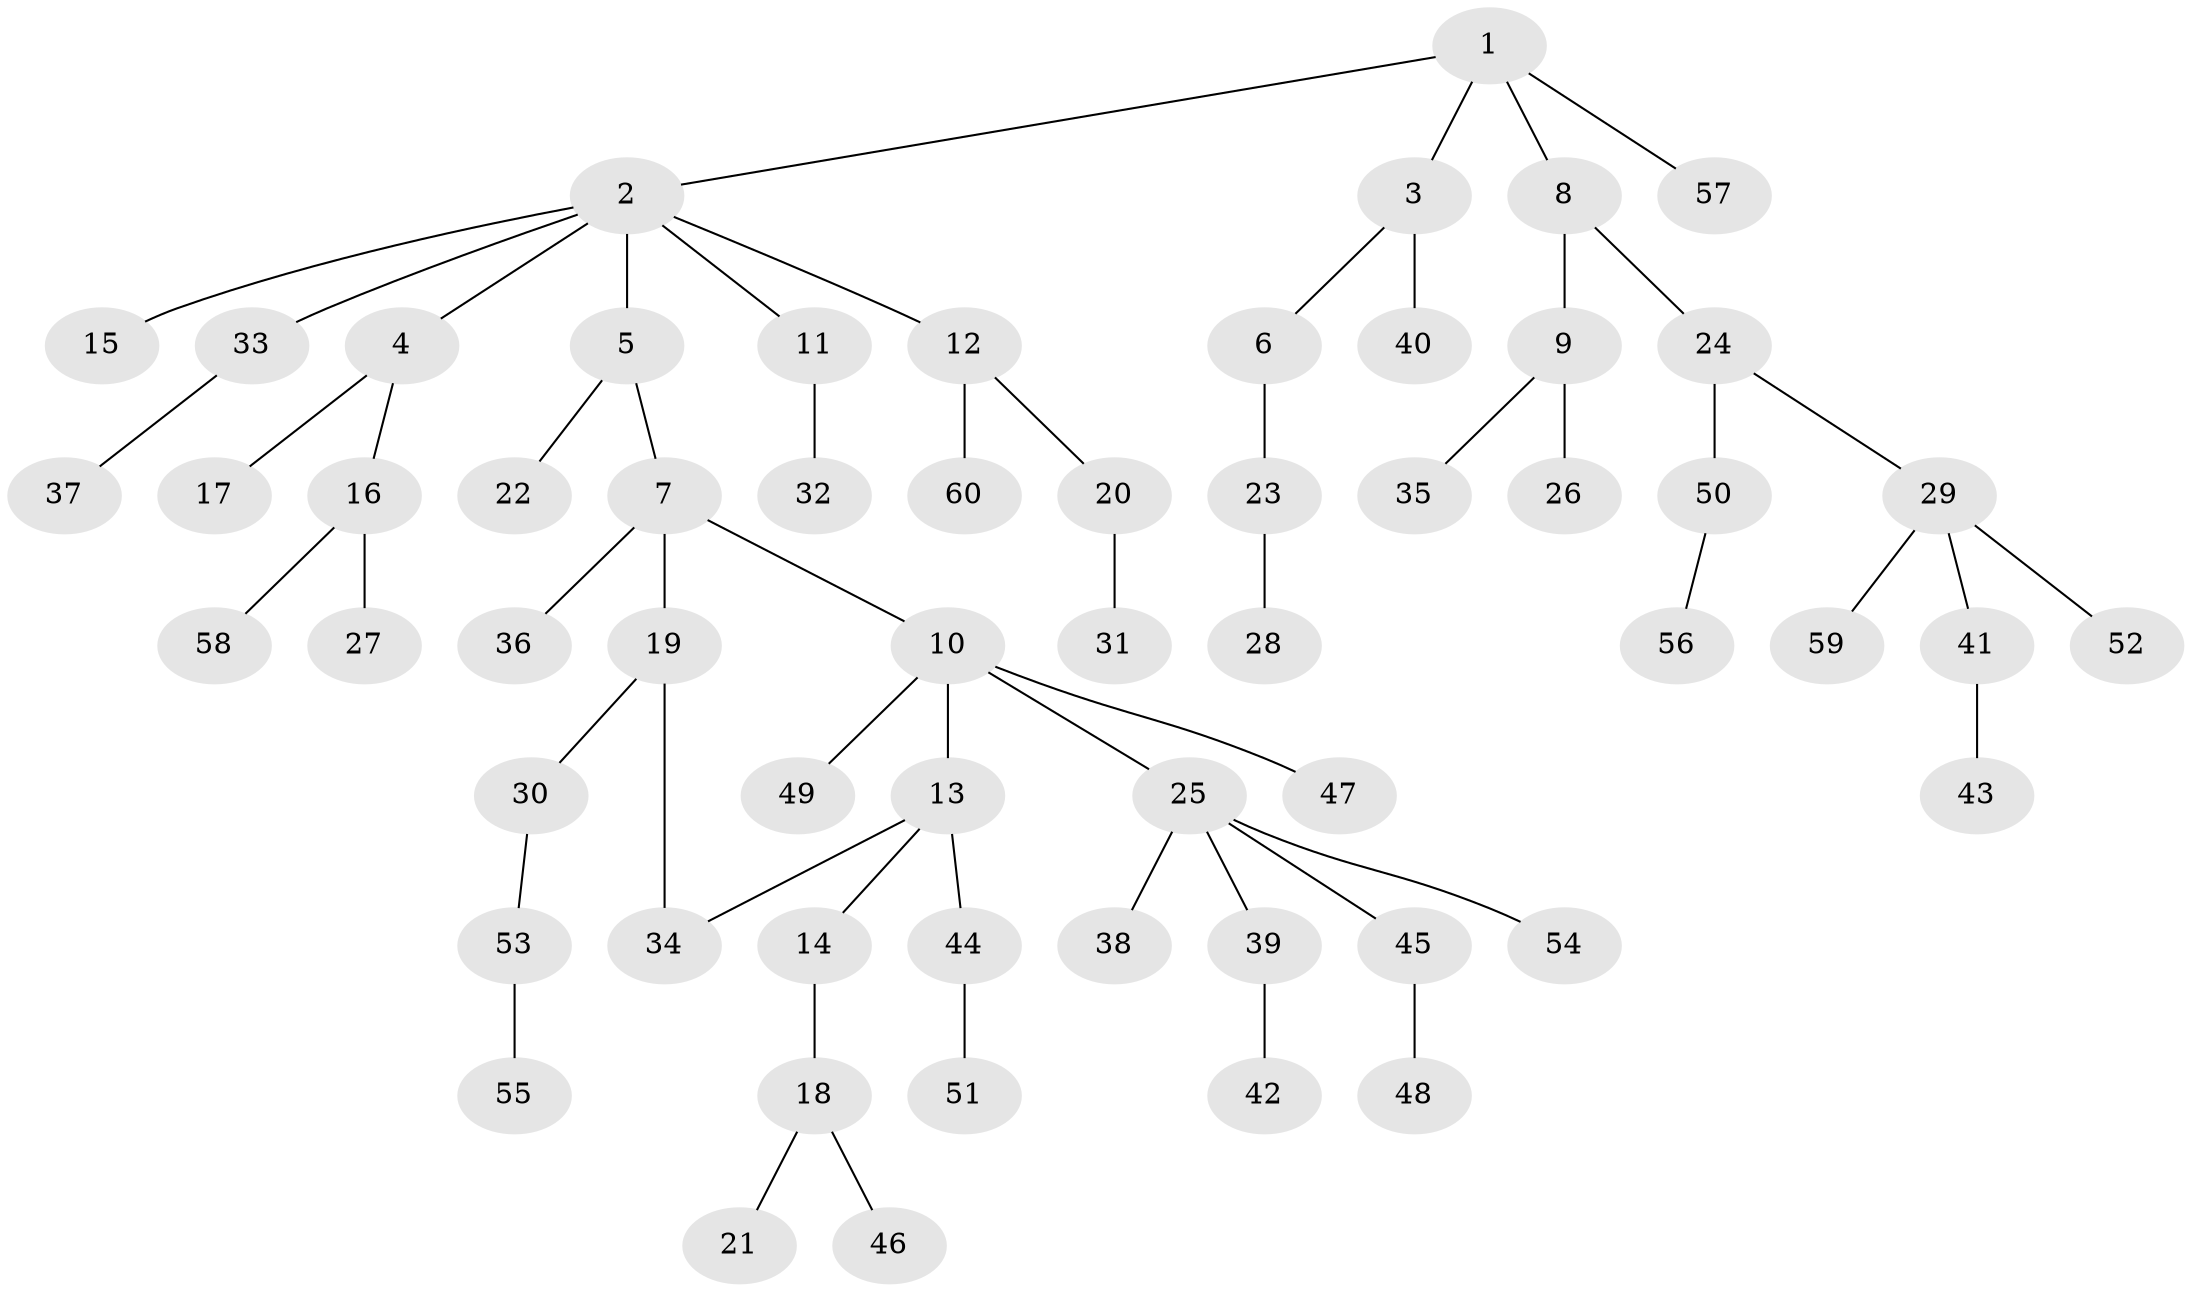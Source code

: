 // coarse degree distribution, {6: 0.05555555555555555, 4: 0.05555555555555555, 1: 0.7777777777777778, 8: 0.05555555555555555, 2: 0.05555555555555555}
// Generated by graph-tools (version 1.1) at 2025/46/03/04/25 21:46:13]
// undirected, 60 vertices, 60 edges
graph export_dot {
graph [start="1"]
  node [color=gray90,style=filled];
  1;
  2;
  3;
  4;
  5;
  6;
  7;
  8;
  9;
  10;
  11;
  12;
  13;
  14;
  15;
  16;
  17;
  18;
  19;
  20;
  21;
  22;
  23;
  24;
  25;
  26;
  27;
  28;
  29;
  30;
  31;
  32;
  33;
  34;
  35;
  36;
  37;
  38;
  39;
  40;
  41;
  42;
  43;
  44;
  45;
  46;
  47;
  48;
  49;
  50;
  51;
  52;
  53;
  54;
  55;
  56;
  57;
  58;
  59;
  60;
  1 -- 2;
  1 -- 3;
  1 -- 8;
  1 -- 57;
  2 -- 4;
  2 -- 5;
  2 -- 11;
  2 -- 12;
  2 -- 15;
  2 -- 33;
  3 -- 6;
  3 -- 40;
  4 -- 16;
  4 -- 17;
  5 -- 7;
  5 -- 22;
  6 -- 23;
  7 -- 10;
  7 -- 19;
  7 -- 36;
  8 -- 9;
  8 -- 24;
  9 -- 26;
  9 -- 35;
  10 -- 13;
  10 -- 25;
  10 -- 47;
  10 -- 49;
  11 -- 32;
  12 -- 20;
  12 -- 60;
  13 -- 14;
  13 -- 34;
  13 -- 44;
  14 -- 18;
  16 -- 27;
  16 -- 58;
  18 -- 21;
  18 -- 46;
  19 -- 30;
  19 -- 34;
  20 -- 31;
  23 -- 28;
  24 -- 29;
  24 -- 50;
  25 -- 38;
  25 -- 39;
  25 -- 45;
  25 -- 54;
  29 -- 41;
  29 -- 52;
  29 -- 59;
  30 -- 53;
  33 -- 37;
  39 -- 42;
  41 -- 43;
  44 -- 51;
  45 -- 48;
  50 -- 56;
  53 -- 55;
}
